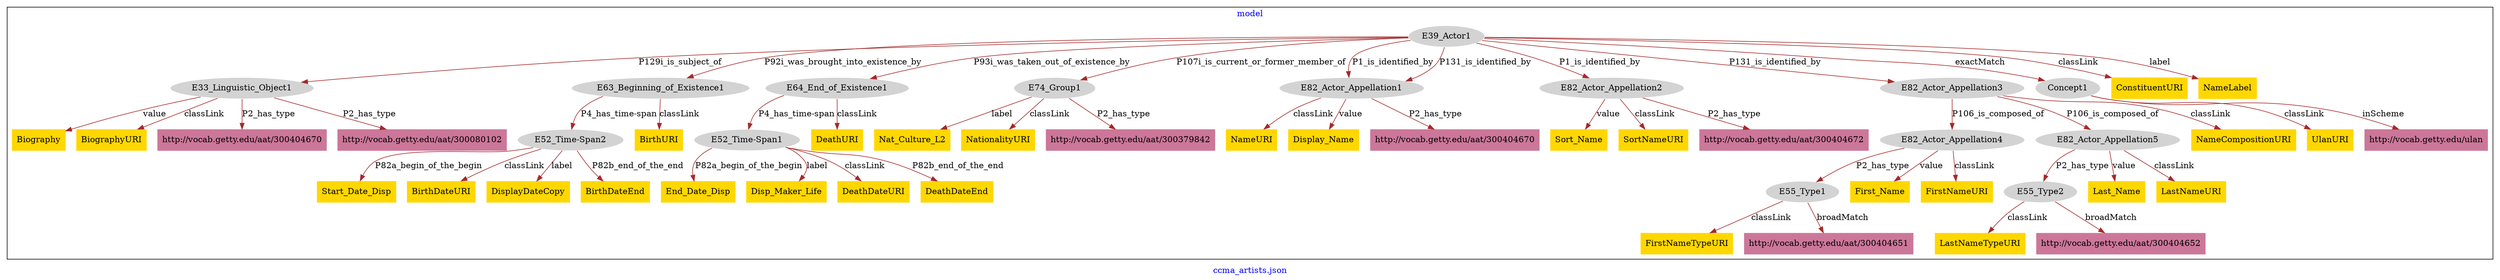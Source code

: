 digraph n0 {
fontcolor="blue"
remincross="true"
label="ccma_artists.json"
subgraph cluster {
label="model"
n2[style="filled",color="white",fillcolor="lightgray",label="E39_Actor1"];
n3[style="filled",color="white",fillcolor="lightgray",label="E33_Linguistic_Object1"];
n4[style="filled",color="white",fillcolor="lightgray",label="E63_Beginning_of_Existence1"];
n5[style="filled",color="white",fillcolor="lightgray",label="E64_End_of_Existence1"];
n6[style="filled",color="white",fillcolor="lightgray",label="E74_Group1"];
n7[style="filled",color="white",fillcolor="lightgray",label="E82_Actor_Appellation1"];
n8[style="filled",color="white",fillcolor="lightgray",label="E82_Actor_Appellation2"];
n9[style="filled",color="white",fillcolor="lightgray",label="E82_Actor_Appellation3"];
n10[style="filled",color="white",fillcolor="lightgray",label="Concept1"];
n11[style="filled",color="white",fillcolor="lightgray",label="E52_Time-Span2"];
n12[style="filled",color="white",fillcolor="lightgray",label="E52_Time-Span1"];
n13[style="filled",color="white",fillcolor="lightgray",label="E82_Actor_Appellation4"];
n14[style="filled",color="white",fillcolor="lightgray",label="E82_Actor_Appellation5"];
n15[style="filled",color="white",fillcolor="lightgray",label="E55_Type1"];
n16[style="filled",color="white",fillcolor="lightgray",label="E55_Type2"];
n17[shape="plaintext",style="filled",fillcolor="gold",label="Biography"];
n18[shape="plaintext",style="filled",fillcolor="gold",label="First_Name"];
n19[shape="plaintext",style="filled",fillcolor="gold",label="Last_Name"];
n20[shape="plaintext",style="filled",fillcolor="gold",label="Start_Date_Disp"];
n21[shape="plaintext",style="filled",fillcolor="gold",label="NameURI"];
n22[shape="plaintext",style="filled",fillcolor="gold",label="NameCompositionURI"];
n23[shape="plaintext",style="filled",fillcolor="gold",label="BirthURI"];
n24[shape="plaintext",style="filled",fillcolor="gold",label="FirstNameTypeURI"];
n25[shape="plaintext",style="filled",fillcolor="gold",label="ConstituentURI"];
n26[shape="plaintext",style="filled",fillcolor="gold",label="BirthDateURI"];
n27[shape="plaintext",style="filled",fillcolor="gold",label="UlanURI"];
n28[shape="plaintext",style="filled",fillcolor="gold",label="BiographyURI"];
n29[shape="plaintext",style="filled",fillcolor="gold",label="DeathURI"];
n30[shape="plaintext",style="filled",fillcolor="gold",label="Sort_Name"];
n31[shape="plaintext",style="filled",fillcolor="gold",label="LastNameTypeURI"];
n32[shape="plaintext",style="filled",fillcolor="gold",label="Nat_Culture_L2"];
n33[shape="plaintext",style="filled",fillcolor="gold",label="LastNameURI"];
n34[shape="plaintext",style="filled",fillcolor="gold",label="End_Date_Disp"];
n35[shape="plaintext",style="filled",fillcolor="gold",label="Disp_Maker_Life"];
n36[shape="plaintext",style="filled",fillcolor="gold",label="NameLabel"];
n37[shape="plaintext",style="filled",fillcolor="gold",label="Display_Name"];
n38[shape="plaintext",style="filled",fillcolor="gold",label="SortNameURI"];
n39[shape="plaintext",style="filled",fillcolor="gold",label="DisplayDateCopy"];
n40[shape="plaintext",style="filled",fillcolor="gold",label="DeathDateURI"];
n41[shape="plaintext",style="filled",fillcolor="gold",label="DeathDateEnd"];
n42[shape="plaintext",style="filled",fillcolor="gold",label="FirstNameURI"];
n43[shape="plaintext",style="filled",fillcolor="gold",label="NationalityURI"];
n44[shape="plaintext",style="filled",fillcolor="gold",label="BirthDateEnd"];
n45[shape="plaintext",style="filled",fillcolor="#CC7799",label="http://vocab.getty.edu/aat/300404670"];
n46[shape="plaintext",style="filled",fillcolor="#CC7799",label="http://vocab.getty.edu/aat/300080102"];
n47[shape="plaintext",style="filled",fillcolor="#CC7799",label="http://vocab.getty.edu/aat/300404672"];
n48[shape="plaintext",style="filled",fillcolor="#CC7799",label="http://vocab.getty.edu/aat/300379842"];
n49[shape="plaintext",style="filled",fillcolor="#CC7799",label="http://vocab.getty.edu/aat/300404652"];
n50[shape="plaintext",style="filled",fillcolor="#CC7799",label="http://vocab.getty.edu/aat/300404670"];
n51[shape="plaintext",style="filled",fillcolor="#CC7799",label="http://vocab.getty.edu/aat/300404651"];
n52[shape="plaintext",style="filled",fillcolor="#CC7799",label="http://vocab.getty.edu/ulan"];
}
n2 -> n3[color="brown",fontcolor="black",label="P129i_is_subject_of"]
n2 -> n4[color="brown",fontcolor="black",label="P92i_was_brought_into_existence_by"]
n2 -> n5[color="brown",fontcolor="black",label="P93i_was_taken_out_of_existence_by"]
n2 -> n6[color="brown",fontcolor="black",label="P107i_is_current_or_former_member_of"]
n2 -> n7[color="brown",fontcolor="black",label="P1_is_identified_by"]
n2 -> n8[color="brown",fontcolor="black",label="P1_is_identified_by"]
n2 -> n9[color="brown",fontcolor="black",label="P131_is_identified_by"]
n2 -> n10[color="brown",fontcolor="black",label="exactMatch"]
n4 -> n11[color="brown",fontcolor="black",label="P4_has_time-span"]
n5 -> n12[color="brown",fontcolor="black",label="P4_has_time-span"]
n9 -> n13[color="brown",fontcolor="black",label="P106_is_composed_of"]
n9 -> n14[color="brown",fontcolor="black",label="P106_is_composed_of"]
n13 -> n15[color="brown",fontcolor="black",label="P2_has_type"]
n14 -> n16[color="brown",fontcolor="black",label="P2_has_type"]
n3 -> n17[color="brown",fontcolor="black",label="value"]
n13 -> n18[color="brown",fontcolor="black",label="value"]
n14 -> n19[color="brown",fontcolor="black",label="value"]
n11 -> n20[color="brown",fontcolor="black",label="P82a_begin_of_the_begin"]
n7 -> n21[color="brown",fontcolor="black",label="classLink"]
n9 -> n22[color="brown",fontcolor="black",label="classLink"]
n4 -> n23[color="brown",fontcolor="black",label="classLink"]
n15 -> n24[color="brown",fontcolor="black",label="classLink"]
n2 -> n25[color="brown",fontcolor="black",label="classLink"]
n11 -> n26[color="brown",fontcolor="black",label="classLink"]
n10 -> n27[color="brown",fontcolor="black",label="classLink"]
n3 -> n28[color="brown",fontcolor="black",label="classLink"]
n5 -> n29[color="brown",fontcolor="black",label="classLink"]
n8 -> n30[color="brown",fontcolor="black",label="value"]
n16 -> n31[color="brown",fontcolor="black",label="classLink"]
n6 -> n32[color="brown",fontcolor="black",label="label"]
n14 -> n33[color="brown",fontcolor="black",label="classLink"]
n12 -> n34[color="brown",fontcolor="black",label="P82a_begin_of_the_begin"]
n12 -> n35[color="brown",fontcolor="black",label="label"]
n2 -> n36[color="brown",fontcolor="black",label="label"]
n7 -> n37[color="brown",fontcolor="black",label="value"]
n8 -> n38[color="brown",fontcolor="black",label="classLink"]
n11 -> n39[color="brown",fontcolor="black",label="label"]
n12 -> n40[color="brown",fontcolor="black",label="classLink"]
n12 -> n41[color="brown",fontcolor="black",label="P82b_end_of_the_end"]
n13 -> n42[color="brown",fontcolor="black",label="classLink"]
n6 -> n43[color="brown",fontcolor="black",label="classLink"]
n11 -> n44[color="brown",fontcolor="black",label="P82b_end_of_the_end"]
n3 -> n45[color="brown",fontcolor="black",label="P2_has_type"]
n3 -> n46[color="brown",fontcolor="black",label="P2_has_type"]
n8 -> n47[color="brown",fontcolor="black",label="P2_has_type"]
n6 -> n48[color="brown",fontcolor="black",label="P2_has_type"]
n16 -> n49[color="brown",fontcolor="black",label="broadMatch"]
n2 -> n7[color="brown",fontcolor="black",label="P131_is_identified_by"]
n7 -> n50[color="brown",fontcolor="black",label="P2_has_type"]
n15 -> n51[color="brown",fontcolor="black",label="broadMatch"]
n10 -> n52[color="brown",fontcolor="black",label="inScheme"]
}
